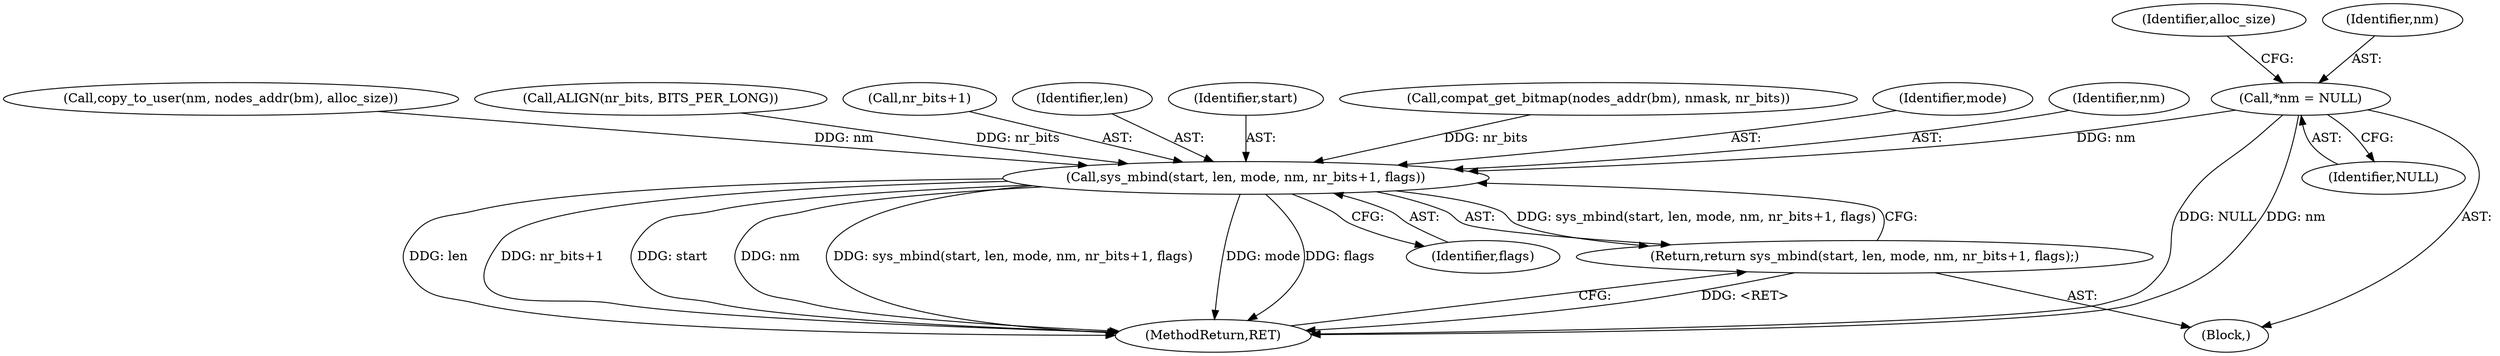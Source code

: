 digraph "0_linux_cf01fb9985e8deb25ccf0ea54d916b8871ae0e62_0@pointer" {
"1000116" [label="(Call,*nm = NULL)"];
"1000155" [label="(Call,sys_mbind(start, len, mode, nm, nr_bits+1, flags))"];
"1000154" [label="(Return,return sys_mbind(start, len, mode, nm, nr_bits+1, flags);)"];
"1000155" [label="(Call,sys_mbind(start, len, mode, nm, nr_bits+1, flags))"];
"1000118" [label="(Identifier,NULL)"];
"1000123" [label="(Identifier,alloc_size)"];
"1000146" [label="(Call,copy_to_user(nm, nodes_addr(bm), alloc_size))"];
"1000125" [label="(Call,ALIGN(nr_bits, BITS_PER_LONG))"];
"1000160" [label="(Call,nr_bits+1)"];
"1000164" [label="(MethodReturn,RET)"];
"1000157" [label="(Identifier,len)"];
"1000156" [label="(Identifier,start)"];
"1000133" [label="(Call,compat_get_bitmap(nodes_addr(bm), nmask, nr_bits))"];
"1000158" [label="(Identifier,mode)"];
"1000116" [label="(Call,*nm = NULL)"];
"1000117" [label="(Identifier,nm)"];
"1000159" [label="(Identifier,nm)"];
"1000114" [label="(Block,)"];
"1000154" [label="(Return,return sys_mbind(start, len, mode, nm, nr_bits+1, flags);)"];
"1000163" [label="(Identifier,flags)"];
"1000116" -> "1000114"  [label="AST: "];
"1000116" -> "1000118"  [label="CFG: "];
"1000117" -> "1000116"  [label="AST: "];
"1000118" -> "1000116"  [label="AST: "];
"1000123" -> "1000116"  [label="CFG: "];
"1000116" -> "1000164"  [label="DDG: NULL"];
"1000116" -> "1000164"  [label="DDG: nm"];
"1000116" -> "1000155"  [label="DDG: nm"];
"1000155" -> "1000154"  [label="AST: "];
"1000155" -> "1000163"  [label="CFG: "];
"1000156" -> "1000155"  [label="AST: "];
"1000157" -> "1000155"  [label="AST: "];
"1000158" -> "1000155"  [label="AST: "];
"1000159" -> "1000155"  [label="AST: "];
"1000160" -> "1000155"  [label="AST: "];
"1000163" -> "1000155"  [label="AST: "];
"1000154" -> "1000155"  [label="CFG: "];
"1000155" -> "1000164"  [label="DDG: len"];
"1000155" -> "1000164"  [label="DDG: nr_bits+1"];
"1000155" -> "1000164"  [label="DDG: start"];
"1000155" -> "1000164"  [label="DDG: nm"];
"1000155" -> "1000164"  [label="DDG: sys_mbind(start, len, mode, nm, nr_bits+1, flags)"];
"1000155" -> "1000164"  [label="DDG: mode"];
"1000155" -> "1000164"  [label="DDG: flags"];
"1000155" -> "1000154"  [label="DDG: sys_mbind(start, len, mode, nm, nr_bits+1, flags)"];
"1000146" -> "1000155"  [label="DDG: nm"];
"1000125" -> "1000155"  [label="DDG: nr_bits"];
"1000133" -> "1000155"  [label="DDG: nr_bits"];
"1000154" -> "1000114"  [label="AST: "];
"1000164" -> "1000154"  [label="CFG: "];
"1000154" -> "1000164"  [label="DDG: <RET>"];
}
